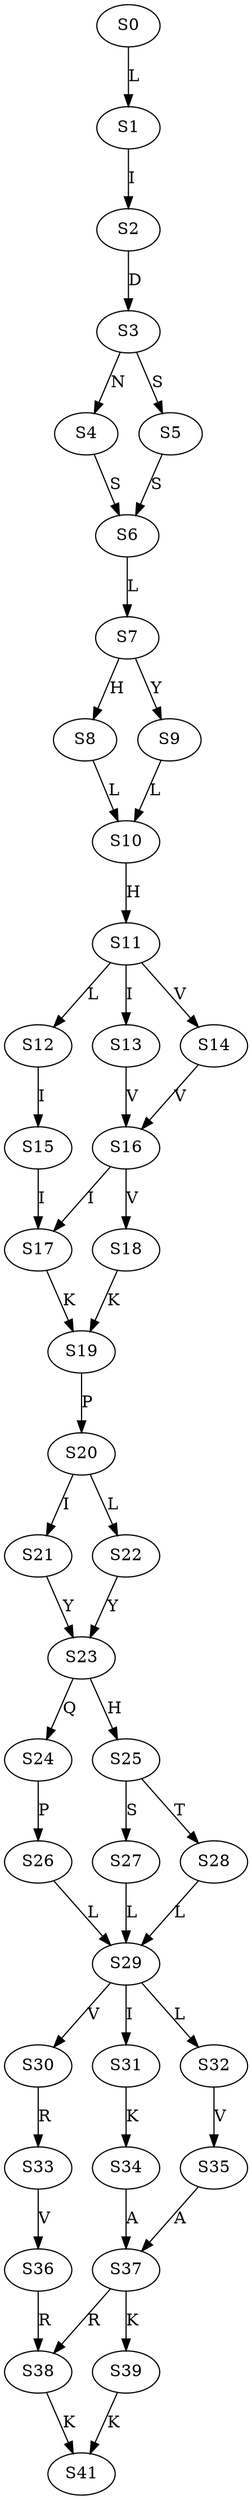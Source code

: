 strict digraph  {
	S0 -> S1 [ label = L ];
	S1 -> S2 [ label = I ];
	S2 -> S3 [ label = D ];
	S3 -> S4 [ label = N ];
	S3 -> S5 [ label = S ];
	S4 -> S6 [ label = S ];
	S5 -> S6 [ label = S ];
	S6 -> S7 [ label = L ];
	S7 -> S8 [ label = H ];
	S7 -> S9 [ label = Y ];
	S8 -> S10 [ label = L ];
	S9 -> S10 [ label = L ];
	S10 -> S11 [ label = H ];
	S11 -> S12 [ label = L ];
	S11 -> S13 [ label = I ];
	S11 -> S14 [ label = V ];
	S12 -> S15 [ label = I ];
	S13 -> S16 [ label = V ];
	S14 -> S16 [ label = V ];
	S15 -> S17 [ label = I ];
	S16 -> S18 [ label = V ];
	S16 -> S17 [ label = I ];
	S17 -> S19 [ label = K ];
	S18 -> S19 [ label = K ];
	S19 -> S20 [ label = P ];
	S20 -> S21 [ label = I ];
	S20 -> S22 [ label = L ];
	S21 -> S23 [ label = Y ];
	S22 -> S23 [ label = Y ];
	S23 -> S24 [ label = Q ];
	S23 -> S25 [ label = H ];
	S24 -> S26 [ label = P ];
	S25 -> S27 [ label = S ];
	S25 -> S28 [ label = T ];
	S26 -> S29 [ label = L ];
	S27 -> S29 [ label = L ];
	S28 -> S29 [ label = L ];
	S29 -> S30 [ label = V ];
	S29 -> S31 [ label = I ];
	S29 -> S32 [ label = L ];
	S30 -> S33 [ label = R ];
	S31 -> S34 [ label = K ];
	S32 -> S35 [ label = V ];
	S33 -> S36 [ label = V ];
	S34 -> S37 [ label = A ];
	S35 -> S37 [ label = A ];
	S36 -> S38 [ label = R ];
	S37 -> S39 [ label = K ];
	S37 -> S38 [ label = R ];
	S38 -> S41 [ label = K ];
	S39 -> S41 [ label = K ];
}
